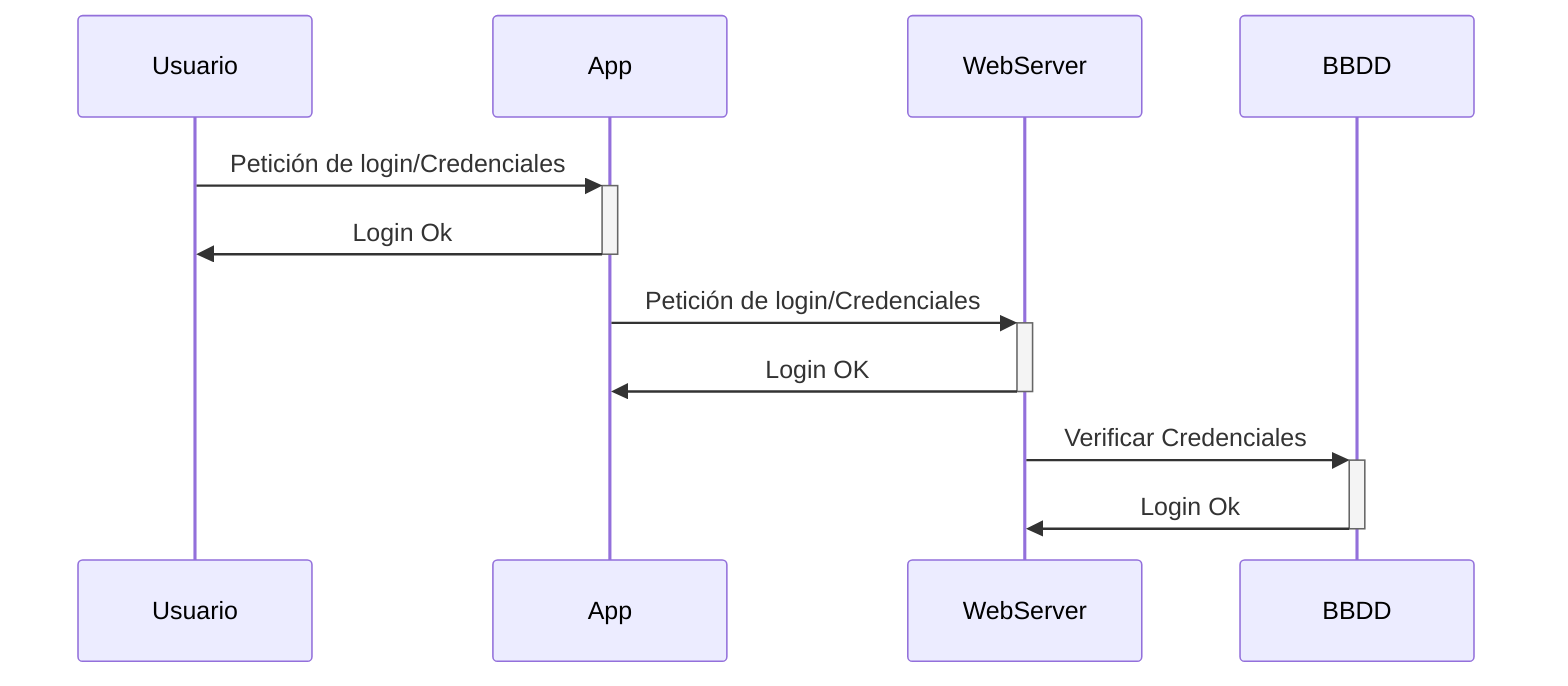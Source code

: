 sequenceDiagram
    Usuario->>+App: Petición de login/Credenciales
    App->>-Usuario: Login Ok
    App->>+WebServer: Petición de login/Credenciales
    WebServer->>-App: Login OK
    WebServer->>+BBDD: Verificar Credenciales    
    BBDD->>-WebServer: Login Ok